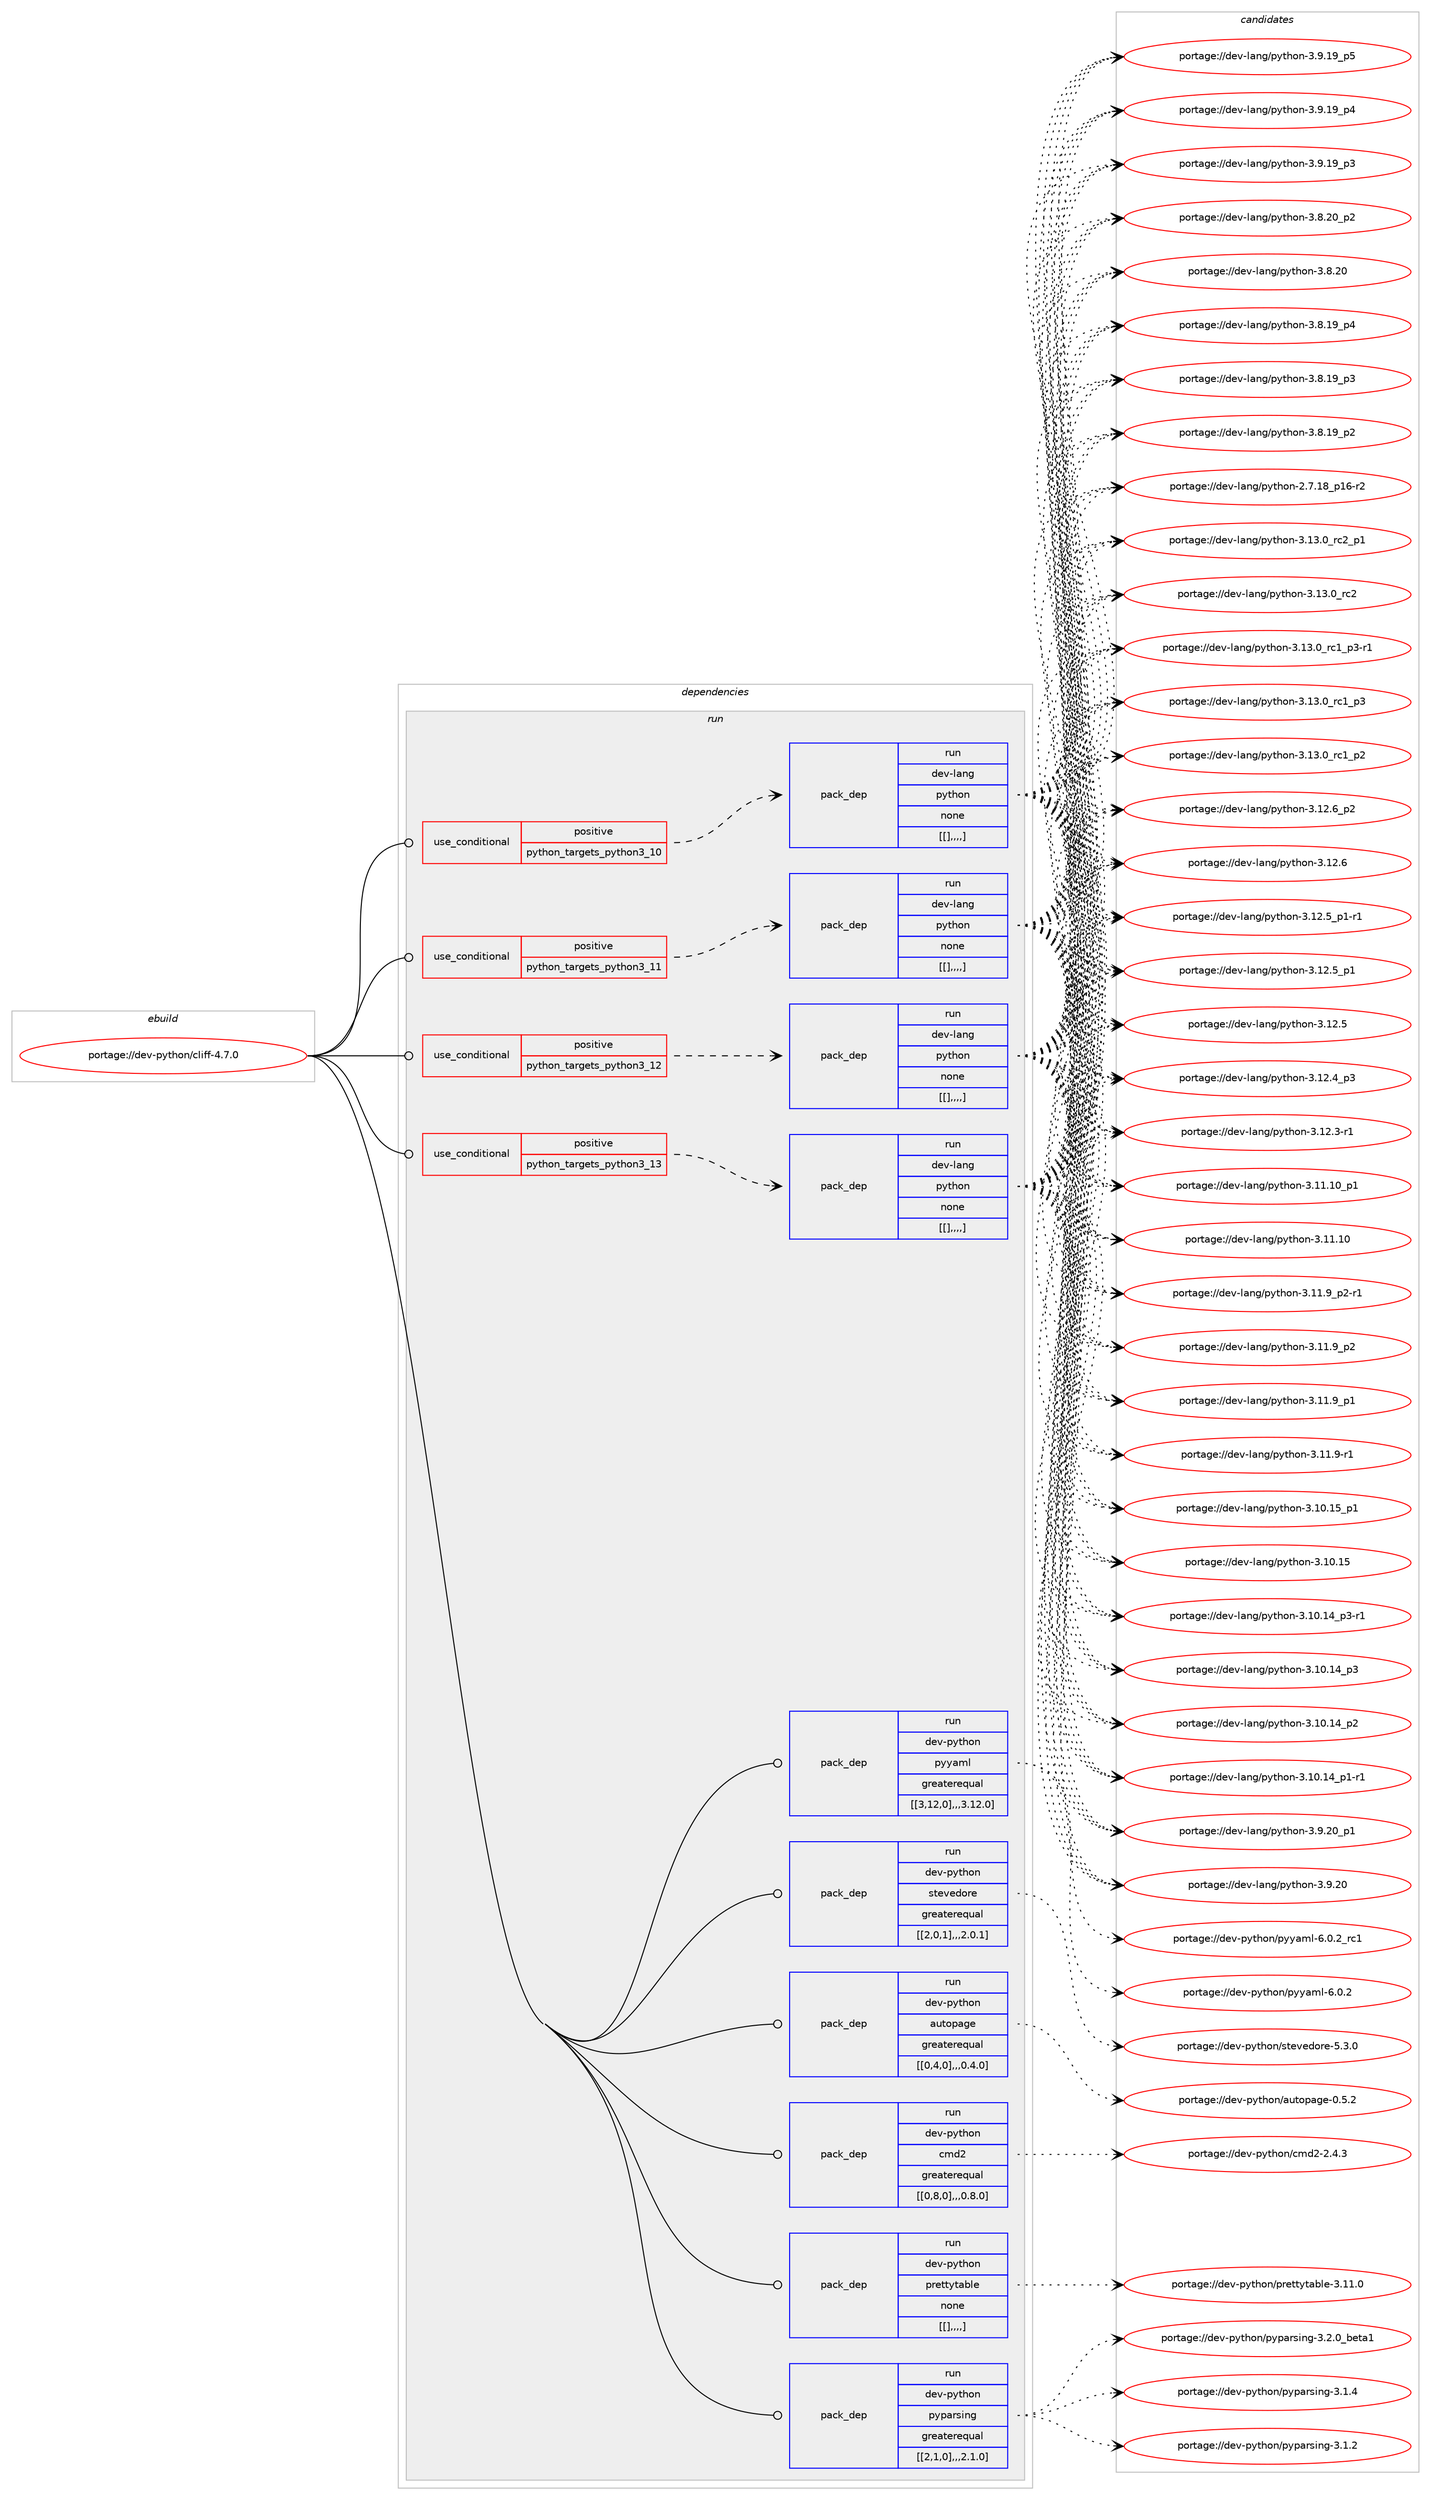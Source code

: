 digraph prolog {

# *************
# Graph options
# *************

newrank=true;
concentrate=true;
compound=true;
graph [rankdir=LR,fontname=Helvetica,fontsize=10,ranksep=1.5];#, ranksep=2.5, nodesep=0.2];
edge  [arrowhead=vee];
node  [fontname=Helvetica,fontsize=10];

# **********
# The ebuild
# **********

subgraph cluster_leftcol {
color=gray;
label=<<i>ebuild</i>>;
id [label="portage://dev-python/cliff-4.7.0", color=red, width=4, href="../dev-python/cliff-4.7.0.svg"];
}

# ****************
# The dependencies
# ****************

subgraph cluster_midcol {
color=gray;
label=<<i>dependencies</i>>;
subgraph cluster_compile {
fillcolor="#eeeeee";
style=filled;
label=<<i>compile</i>>;
}
subgraph cluster_compileandrun {
fillcolor="#eeeeee";
style=filled;
label=<<i>compile and run</i>>;
}
subgraph cluster_run {
fillcolor="#eeeeee";
style=filled;
label=<<i>run</i>>;
subgraph cond32845 {
dependency145567 [label=<<TABLE BORDER="0" CELLBORDER="1" CELLSPACING="0" CELLPADDING="4"><TR><TD ROWSPAN="3" CELLPADDING="10">use_conditional</TD></TR><TR><TD>positive</TD></TR><TR><TD>python_targets_python3_10</TD></TR></TABLE>>, shape=none, color=red];
subgraph pack111510 {
dependency145568 [label=<<TABLE BORDER="0" CELLBORDER="1" CELLSPACING="0" CELLPADDING="4" WIDTH="220"><TR><TD ROWSPAN="6" CELLPADDING="30">pack_dep</TD></TR><TR><TD WIDTH="110">run</TD></TR><TR><TD>dev-lang</TD></TR><TR><TD>python</TD></TR><TR><TD>none</TD></TR><TR><TD>[[],,,,]</TD></TR></TABLE>>, shape=none, color=blue];
}
dependency145567:e -> dependency145568:w [weight=20,style="dashed",arrowhead="vee"];
}
id:e -> dependency145567:w [weight=20,style="solid",arrowhead="odot"];
subgraph cond32846 {
dependency145569 [label=<<TABLE BORDER="0" CELLBORDER="1" CELLSPACING="0" CELLPADDING="4"><TR><TD ROWSPAN="3" CELLPADDING="10">use_conditional</TD></TR><TR><TD>positive</TD></TR><TR><TD>python_targets_python3_11</TD></TR></TABLE>>, shape=none, color=red];
subgraph pack111511 {
dependency145570 [label=<<TABLE BORDER="0" CELLBORDER="1" CELLSPACING="0" CELLPADDING="4" WIDTH="220"><TR><TD ROWSPAN="6" CELLPADDING="30">pack_dep</TD></TR><TR><TD WIDTH="110">run</TD></TR><TR><TD>dev-lang</TD></TR><TR><TD>python</TD></TR><TR><TD>none</TD></TR><TR><TD>[[],,,,]</TD></TR></TABLE>>, shape=none, color=blue];
}
dependency145569:e -> dependency145570:w [weight=20,style="dashed",arrowhead="vee"];
}
id:e -> dependency145569:w [weight=20,style="solid",arrowhead="odot"];
subgraph cond32847 {
dependency145571 [label=<<TABLE BORDER="0" CELLBORDER="1" CELLSPACING="0" CELLPADDING="4"><TR><TD ROWSPAN="3" CELLPADDING="10">use_conditional</TD></TR><TR><TD>positive</TD></TR><TR><TD>python_targets_python3_12</TD></TR></TABLE>>, shape=none, color=red];
subgraph pack111512 {
dependency145572 [label=<<TABLE BORDER="0" CELLBORDER="1" CELLSPACING="0" CELLPADDING="4" WIDTH="220"><TR><TD ROWSPAN="6" CELLPADDING="30">pack_dep</TD></TR><TR><TD WIDTH="110">run</TD></TR><TR><TD>dev-lang</TD></TR><TR><TD>python</TD></TR><TR><TD>none</TD></TR><TR><TD>[[],,,,]</TD></TR></TABLE>>, shape=none, color=blue];
}
dependency145571:e -> dependency145572:w [weight=20,style="dashed",arrowhead="vee"];
}
id:e -> dependency145571:w [weight=20,style="solid",arrowhead="odot"];
subgraph cond32848 {
dependency145573 [label=<<TABLE BORDER="0" CELLBORDER="1" CELLSPACING="0" CELLPADDING="4"><TR><TD ROWSPAN="3" CELLPADDING="10">use_conditional</TD></TR><TR><TD>positive</TD></TR><TR><TD>python_targets_python3_13</TD></TR></TABLE>>, shape=none, color=red];
subgraph pack111513 {
dependency145574 [label=<<TABLE BORDER="0" CELLBORDER="1" CELLSPACING="0" CELLPADDING="4" WIDTH="220"><TR><TD ROWSPAN="6" CELLPADDING="30">pack_dep</TD></TR><TR><TD WIDTH="110">run</TD></TR><TR><TD>dev-lang</TD></TR><TR><TD>python</TD></TR><TR><TD>none</TD></TR><TR><TD>[[],,,,]</TD></TR></TABLE>>, shape=none, color=blue];
}
dependency145573:e -> dependency145574:w [weight=20,style="dashed",arrowhead="vee"];
}
id:e -> dependency145573:w [weight=20,style="solid",arrowhead="odot"];
subgraph pack111514 {
dependency145575 [label=<<TABLE BORDER="0" CELLBORDER="1" CELLSPACING="0" CELLPADDING="4" WIDTH="220"><TR><TD ROWSPAN="6" CELLPADDING="30">pack_dep</TD></TR><TR><TD WIDTH="110">run</TD></TR><TR><TD>dev-python</TD></TR><TR><TD>autopage</TD></TR><TR><TD>greaterequal</TD></TR><TR><TD>[[0,4,0],,,0.4.0]</TD></TR></TABLE>>, shape=none, color=blue];
}
id:e -> dependency145575:w [weight=20,style="solid",arrowhead="odot"];
subgraph pack111515 {
dependency145576 [label=<<TABLE BORDER="0" CELLBORDER="1" CELLSPACING="0" CELLPADDING="4" WIDTH="220"><TR><TD ROWSPAN="6" CELLPADDING="30">pack_dep</TD></TR><TR><TD WIDTH="110">run</TD></TR><TR><TD>dev-python</TD></TR><TR><TD>cmd2</TD></TR><TR><TD>greaterequal</TD></TR><TR><TD>[[0,8,0],,,0.8.0]</TD></TR></TABLE>>, shape=none, color=blue];
}
id:e -> dependency145576:w [weight=20,style="solid",arrowhead="odot"];
subgraph pack111516 {
dependency145577 [label=<<TABLE BORDER="0" CELLBORDER="1" CELLSPACING="0" CELLPADDING="4" WIDTH="220"><TR><TD ROWSPAN="6" CELLPADDING="30">pack_dep</TD></TR><TR><TD WIDTH="110">run</TD></TR><TR><TD>dev-python</TD></TR><TR><TD>prettytable</TD></TR><TR><TD>none</TD></TR><TR><TD>[[],,,,]</TD></TR></TABLE>>, shape=none, color=blue];
}
id:e -> dependency145577:w [weight=20,style="solid",arrowhead="odot"];
subgraph pack111517 {
dependency145578 [label=<<TABLE BORDER="0" CELLBORDER="1" CELLSPACING="0" CELLPADDING="4" WIDTH="220"><TR><TD ROWSPAN="6" CELLPADDING="30">pack_dep</TD></TR><TR><TD WIDTH="110">run</TD></TR><TR><TD>dev-python</TD></TR><TR><TD>pyparsing</TD></TR><TR><TD>greaterequal</TD></TR><TR><TD>[[2,1,0],,,2.1.0]</TD></TR></TABLE>>, shape=none, color=blue];
}
id:e -> dependency145578:w [weight=20,style="solid",arrowhead="odot"];
subgraph pack111518 {
dependency145579 [label=<<TABLE BORDER="0" CELLBORDER="1" CELLSPACING="0" CELLPADDING="4" WIDTH="220"><TR><TD ROWSPAN="6" CELLPADDING="30">pack_dep</TD></TR><TR><TD WIDTH="110">run</TD></TR><TR><TD>dev-python</TD></TR><TR><TD>pyyaml</TD></TR><TR><TD>greaterequal</TD></TR><TR><TD>[[3,12,0],,,3.12.0]</TD></TR></TABLE>>, shape=none, color=blue];
}
id:e -> dependency145579:w [weight=20,style="solid",arrowhead="odot"];
subgraph pack111519 {
dependency145580 [label=<<TABLE BORDER="0" CELLBORDER="1" CELLSPACING="0" CELLPADDING="4" WIDTH="220"><TR><TD ROWSPAN="6" CELLPADDING="30">pack_dep</TD></TR><TR><TD WIDTH="110">run</TD></TR><TR><TD>dev-python</TD></TR><TR><TD>stevedore</TD></TR><TR><TD>greaterequal</TD></TR><TR><TD>[[2,0,1],,,2.0.1]</TD></TR></TABLE>>, shape=none, color=blue];
}
id:e -> dependency145580:w [weight=20,style="solid",arrowhead="odot"];
}
}

# **************
# The candidates
# **************

subgraph cluster_choices {
rank=same;
color=gray;
label=<<i>candidates</i>>;

subgraph choice111510 {
color=black;
nodesep=1;
choice100101118451089711010347112121116104111110455146495146489511499509511249 [label="portage://dev-lang/python-3.13.0_rc2_p1", color=red, width=4,href="../dev-lang/python-3.13.0_rc2_p1.svg"];
choice10010111845108971101034711212111610411111045514649514648951149950 [label="portage://dev-lang/python-3.13.0_rc2", color=red, width=4,href="../dev-lang/python-3.13.0_rc2.svg"];
choice1001011184510897110103471121211161041111104551464951464895114994995112514511449 [label="portage://dev-lang/python-3.13.0_rc1_p3-r1", color=red, width=4,href="../dev-lang/python-3.13.0_rc1_p3-r1.svg"];
choice100101118451089711010347112121116104111110455146495146489511499499511251 [label="portage://dev-lang/python-3.13.0_rc1_p3", color=red, width=4,href="../dev-lang/python-3.13.0_rc1_p3.svg"];
choice100101118451089711010347112121116104111110455146495146489511499499511250 [label="portage://dev-lang/python-3.13.0_rc1_p2", color=red, width=4,href="../dev-lang/python-3.13.0_rc1_p2.svg"];
choice100101118451089711010347112121116104111110455146495046549511250 [label="portage://dev-lang/python-3.12.6_p2", color=red, width=4,href="../dev-lang/python-3.12.6_p2.svg"];
choice10010111845108971101034711212111610411111045514649504654 [label="portage://dev-lang/python-3.12.6", color=red, width=4,href="../dev-lang/python-3.12.6.svg"];
choice1001011184510897110103471121211161041111104551464950465395112494511449 [label="portage://dev-lang/python-3.12.5_p1-r1", color=red, width=4,href="../dev-lang/python-3.12.5_p1-r1.svg"];
choice100101118451089711010347112121116104111110455146495046539511249 [label="portage://dev-lang/python-3.12.5_p1", color=red, width=4,href="../dev-lang/python-3.12.5_p1.svg"];
choice10010111845108971101034711212111610411111045514649504653 [label="portage://dev-lang/python-3.12.5", color=red, width=4,href="../dev-lang/python-3.12.5.svg"];
choice100101118451089711010347112121116104111110455146495046529511251 [label="portage://dev-lang/python-3.12.4_p3", color=red, width=4,href="../dev-lang/python-3.12.4_p3.svg"];
choice100101118451089711010347112121116104111110455146495046514511449 [label="portage://dev-lang/python-3.12.3-r1", color=red, width=4,href="../dev-lang/python-3.12.3-r1.svg"];
choice10010111845108971101034711212111610411111045514649494649489511249 [label="portage://dev-lang/python-3.11.10_p1", color=red, width=4,href="../dev-lang/python-3.11.10_p1.svg"];
choice1001011184510897110103471121211161041111104551464949464948 [label="portage://dev-lang/python-3.11.10", color=red, width=4,href="../dev-lang/python-3.11.10.svg"];
choice1001011184510897110103471121211161041111104551464949465795112504511449 [label="portage://dev-lang/python-3.11.9_p2-r1", color=red, width=4,href="../dev-lang/python-3.11.9_p2-r1.svg"];
choice100101118451089711010347112121116104111110455146494946579511250 [label="portage://dev-lang/python-3.11.9_p2", color=red, width=4,href="../dev-lang/python-3.11.9_p2.svg"];
choice100101118451089711010347112121116104111110455146494946579511249 [label="portage://dev-lang/python-3.11.9_p1", color=red, width=4,href="../dev-lang/python-3.11.9_p1.svg"];
choice100101118451089711010347112121116104111110455146494946574511449 [label="portage://dev-lang/python-3.11.9-r1", color=red, width=4,href="../dev-lang/python-3.11.9-r1.svg"];
choice10010111845108971101034711212111610411111045514649484649539511249 [label="portage://dev-lang/python-3.10.15_p1", color=red, width=4,href="../dev-lang/python-3.10.15_p1.svg"];
choice1001011184510897110103471121211161041111104551464948464953 [label="portage://dev-lang/python-3.10.15", color=red, width=4,href="../dev-lang/python-3.10.15.svg"];
choice100101118451089711010347112121116104111110455146494846495295112514511449 [label="portage://dev-lang/python-3.10.14_p3-r1", color=red, width=4,href="../dev-lang/python-3.10.14_p3-r1.svg"];
choice10010111845108971101034711212111610411111045514649484649529511251 [label="portage://dev-lang/python-3.10.14_p3", color=red, width=4,href="../dev-lang/python-3.10.14_p3.svg"];
choice10010111845108971101034711212111610411111045514649484649529511250 [label="portage://dev-lang/python-3.10.14_p2", color=red, width=4,href="../dev-lang/python-3.10.14_p2.svg"];
choice100101118451089711010347112121116104111110455146494846495295112494511449 [label="portage://dev-lang/python-3.10.14_p1-r1", color=red, width=4,href="../dev-lang/python-3.10.14_p1-r1.svg"];
choice100101118451089711010347112121116104111110455146574650489511249 [label="portage://dev-lang/python-3.9.20_p1", color=red, width=4,href="../dev-lang/python-3.9.20_p1.svg"];
choice10010111845108971101034711212111610411111045514657465048 [label="portage://dev-lang/python-3.9.20", color=red, width=4,href="../dev-lang/python-3.9.20.svg"];
choice100101118451089711010347112121116104111110455146574649579511253 [label="portage://dev-lang/python-3.9.19_p5", color=red, width=4,href="../dev-lang/python-3.9.19_p5.svg"];
choice100101118451089711010347112121116104111110455146574649579511252 [label="portage://dev-lang/python-3.9.19_p4", color=red, width=4,href="../dev-lang/python-3.9.19_p4.svg"];
choice100101118451089711010347112121116104111110455146574649579511251 [label="portage://dev-lang/python-3.9.19_p3", color=red, width=4,href="../dev-lang/python-3.9.19_p3.svg"];
choice100101118451089711010347112121116104111110455146564650489511250 [label="portage://dev-lang/python-3.8.20_p2", color=red, width=4,href="../dev-lang/python-3.8.20_p2.svg"];
choice10010111845108971101034711212111610411111045514656465048 [label="portage://dev-lang/python-3.8.20", color=red, width=4,href="../dev-lang/python-3.8.20.svg"];
choice100101118451089711010347112121116104111110455146564649579511252 [label="portage://dev-lang/python-3.8.19_p4", color=red, width=4,href="../dev-lang/python-3.8.19_p4.svg"];
choice100101118451089711010347112121116104111110455146564649579511251 [label="portage://dev-lang/python-3.8.19_p3", color=red, width=4,href="../dev-lang/python-3.8.19_p3.svg"];
choice100101118451089711010347112121116104111110455146564649579511250 [label="portage://dev-lang/python-3.8.19_p2", color=red, width=4,href="../dev-lang/python-3.8.19_p2.svg"];
choice100101118451089711010347112121116104111110455046554649569511249544511450 [label="portage://dev-lang/python-2.7.18_p16-r2", color=red, width=4,href="../dev-lang/python-2.7.18_p16-r2.svg"];
dependency145568:e -> choice100101118451089711010347112121116104111110455146495146489511499509511249:w [style=dotted,weight="100"];
dependency145568:e -> choice10010111845108971101034711212111610411111045514649514648951149950:w [style=dotted,weight="100"];
dependency145568:e -> choice1001011184510897110103471121211161041111104551464951464895114994995112514511449:w [style=dotted,weight="100"];
dependency145568:e -> choice100101118451089711010347112121116104111110455146495146489511499499511251:w [style=dotted,weight="100"];
dependency145568:e -> choice100101118451089711010347112121116104111110455146495146489511499499511250:w [style=dotted,weight="100"];
dependency145568:e -> choice100101118451089711010347112121116104111110455146495046549511250:w [style=dotted,weight="100"];
dependency145568:e -> choice10010111845108971101034711212111610411111045514649504654:w [style=dotted,weight="100"];
dependency145568:e -> choice1001011184510897110103471121211161041111104551464950465395112494511449:w [style=dotted,weight="100"];
dependency145568:e -> choice100101118451089711010347112121116104111110455146495046539511249:w [style=dotted,weight="100"];
dependency145568:e -> choice10010111845108971101034711212111610411111045514649504653:w [style=dotted,weight="100"];
dependency145568:e -> choice100101118451089711010347112121116104111110455146495046529511251:w [style=dotted,weight="100"];
dependency145568:e -> choice100101118451089711010347112121116104111110455146495046514511449:w [style=dotted,weight="100"];
dependency145568:e -> choice10010111845108971101034711212111610411111045514649494649489511249:w [style=dotted,weight="100"];
dependency145568:e -> choice1001011184510897110103471121211161041111104551464949464948:w [style=dotted,weight="100"];
dependency145568:e -> choice1001011184510897110103471121211161041111104551464949465795112504511449:w [style=dotted,weight="100"];
dependency145568:e -> choice100101118451089711010347112121116104111110455146494946579511250:w [style=dotted,weight="100"];
dependency145568:e -> choice100101118451089711010347112121116104111110455146494946579511249:w [style=dotted,weight="100"];
dependency145568:e -> choice100101118451089711010347112121116104111110455146494946574511449:w [style=dotted,weight="100"];
dependency145568:e -> choice10010111845108971101034711212111610411111045514649484649539511249:w [style=dotted,weight="100"];
dependency145568:e -> choice1001011184510897110103471121211161041111104551464948464953:w [style=dotted,weight="100"];
dependency145568:e -> choice100101118451089711010347112121116104111110455146494846495295112514511449:w [style=dotted,weight="100"];
dependency145568:e -> choice10010111845108971101034711212111610411111045514649484649529511251:w [style=dotted,weight="100"];
dependency145568:e -> choice10010111845108971101034711212111610411111045514649484649529511250:w [style=dotted,weight="100"];
dependency145568:e -> choice100101118451089711010347112121116104111110455146494846495295112494511449:w [style=dotted,weight="100"];
dependency145568:e -> choice100101118451089711010347112121116104111110455146574650489511249:w [style=dotted,weight="100"];
dependency145568:e -> choice10010111845108971101034711212111610411111045514657465048:w [style=dotted,weight="100"];
dependency145568:e -> choice100101118451089711010347112121116104111110455146574649579511253:w [style=dotted,weight="100"];
dependency145568:e -> choice100101118451089711010347112121116104111110455146574649579511252:w [style=dotted,weight="100"];
dependency145568:e -> choice100101118451089711010347112121116104111110455146574649579511251:w [style=dotted,weight="100"];
dependency145568:e -> choice100101118451089711010347112121116104111110455146564650489511250:w [style=dotted,weight="100"];
dependency145568:e -> choice10010111845108971101034711212111610411111045514656465048:w [style=dotted,weight="100"];
dependency145568:e -> choice100101118451089711010347112121116104111110455146564649579511252:w [style=dotted,weight="100"];
dependency145568:e -> choice100101118451089711010347112121116104111110455146564649579511251:w [style=dotted,weight="100"];
dependency145568:e -> choice100101118451089711010347112121116104111110455146564649579511250:w [style=dotted,weight="100"];
dependency145568:e -> choice100101118451089711010347112121116104111110455046554649569511249544511450:w [style=dotted,weight="100"];
}
subgraph choice111511 {
color=black;
nodesep=1;
choice100101118451089711010347112121116104111110455146495146489511499509511249 [label="portage://dev-lang/python-3.13.0_rc2_p1", color=red, width=4,href="../dev-lang/python-3.13.0_rc2_p1.svg"];
choice10010111845108971101034711212111610411111045514649514648951149950 [label="portage://dev-lang/python-3.13.0_rc2", color=red, width=4,href="../dev-lang/python-3.13.0_rc2.svg"];
choice1001011184510897110103471121211161041111104551464951464895114994995112514511449 [label="portage://dev-lang/python-3.13.0_rc1_p3-r1", color=red, width=4,href="../dev-lang/python-3.13.0_rc1_p3-r1.svg"];
choice100101118451089711010347112121116104111110455146495146489511499499511251 [label="portage://dev-lang/python-3.13.0_rc1_p3", color=red, width=4,href="../dev-lang/python-3.13.0_rc1_p3.svg"];
choice100101118451089711010347112121116104111110455146495146489511499499511250 [label="portage://dev-lang/python-3.13.0_rc1_p2", color=red, width=4,href="../dev-lang/python-3.13.0_rc1_p2.svg"];
choice100101118451089711010347112121116104111110455146495046549511250 [label="portage://dev-lang/python-3.12.6_p2", color=red, width=4,href="../dev-lang/python-3.12.6_p2.svg"];
choice10010111845108971101034711212111610411111045514649504654 [label="portage://dev-lang/python-3.12.6", color=red, width=4,href="../dev-lang/python-3.12.6.svg"];
choice1001011184510897110103471121211161041111104551464950465395112494511449 [label="portage://dev-lang/python-3.12.5_p1-r1", color=red, width=4,href="../dev-lang/python-3.12.5_p1-r1.svg"];
choice100101118451089711010347112121116104111110455146495046539511249 [label="portage://dev-lang/python-3.12.5_p1", color=red, width=4,href="../dev-lang/python-3.12.5_p1.svg"];
choice10010111845108971101034711212111610411111045514649504653 [label="portage://dev-lang/python-3.12.5", color=red, width=4,href="../dev-lang/python-3.12.5.svg"];
choice100101118451089711010347112121116104111110455146495046529511251 [label="portage://dev-lang/python-3.12.4_p3", color=red, width=4,href="../dev-lang/python-3.12.4_p3.svg"];
choice100101118451089711010347112121116104111110455146495046514511449 [label="portage://dev-lang/python-3.12.3-r1", color=red, width=4,href="../dev-lang/python-3.12.3-r1.svg"];
choice10010111845108971101034711212111610411111045514649494649489511249 [label="portage://dev-lang/python-3.11.10_p1", color=red, width=4,href="../dev-lang/python-3.11.10_p1.svg"];
choice1001011184510897110103471121211161041111104551464949464948 [label="portage://dev-lang/python-3.11.10", color=red, width=4,href="../dev-lang/python-3.11.10.svg"];
choice1001011184510897110103471121211161041111104551464949465795112504511449 [label="portage://dev-lang/python-3.11.9_p2-r1", color=red, width=4,href="../dev-lang/python-3.11.9_p2-r1.svg"];
choice100101118451089711010347112121116104111110455146494946579511250 [label="portage://dev-lang/python-3.11.9_p2", color=red, width=4,href="../dev-lang/python-3.11.9_p2.svg"];
choice100101118451089711010347112121116104111110455146494946579511249 [label="portage://dev-lang/python-3.11.9_p1", color=red, width=4,href="../dev-lang/python-3.11.9_p1.svg"];
choice100101118451089711010347112121116104111110455146494946574511449 [label="portage://dev-lang/python-3.11.9-r1", color=red, width=4,href="../dev-lang/python-3.11.9-r1.svg"];
choice10010111845108971101034711212111610411111045514649484649539511249 [label="portage://dev-lang/python-3.10.15_p1", color=red, width=4,href="../dev-lang/python-3.10.15_p1.svg"];
choice1001011184510897110103471121211161041111104551464948464953 [label="portage://dev-lang/python-3.10.15", color=red, width=4,href="../dev-lang/python-3.10.15.svg"];
choice100101118451089711010347112121116104111110455146494846495295112514511449 [label="portage://dev-lang/python-3.10.14_p3-r1", color=red, width=4,href="../dev-lang/python-3.10.14_p3-r1.svg"];
choice10010111845108971101034711212111610411111045514649484649529511251 [label="portage://dev-lang/python-3.10.14_p3", color=red, width=4,href="../dev-lang/python-3.10.14_p3.svg"];
choice10010111845108971101034711212111610411111045514649484649529511250 [label="portage://dev-lang/python-3.10.14_p2", color=red, width=4,href="../dev-lang/python-3.10.14_p2.svg"];
choice100101118451089711010347112121116104111110455146494846495295112494511449 [label="portage://dev-lang/python-3.10.14_p1-r1", color=red, width=4,href="../dev-lang/python-3.10.14_p1-r1.svg"];
choice100101118451089711010347112121116104111110455146574650489511249 [label="portage://dev-lang/python-3.9.20_p1", color=red, width=4,href="../dev-lang/python-3.9.20_p1.svg"];
choice10010111845108971101034711212111610411111045514657465048 [label="portage://dev-lang/python-3.9.20", color=red, width=4,href="../dev-lang/python-3.9.20.svg"];
choice100101118451089711010347112121116104111110455146574649579511253 [label="portage://dev-lang/python-3.9.19_p5", color=red, width=4,href="../dev-lang/python-3.9.19_p5.svg"];
choice100101118451089711010347112121116104111110455146574649579511252 [label="portage://dev-lang/python-3.9.19_p4", color=red, width=4,href="../dev-lang/python-3.9.19_p4.svg"];
choice100101118451089711010347112121116104111110455146574649579511251 [label="portage://dev-lang/python-3.9.19_p3", color=red, width=4,href="../dev-lang/python-3.9.19_p3.svg"];
choice100101118451089711010347112121116104111110455146564650489511250 [label="portage://dev-lang/python-3.8.20_p2", color=red, width=4,href="../dev-lang/python-3.8.20_p2.svg"];
choice10010111845108971101034711212111610411111045514656465048 [label="portage://dev-lang/python-3.8.20", color=red, width=4,href="../dev-lang/python-3.8.20.svg"];
choice100101118451089711010347112121116104111110455146564649579511252 [label="portage://dev-lang/python-3.8.19_p4", color=red, width=4,href="../dev-lang/python-3.8.19_p4.svg"];
choice100101118451089711010347112121116104111110455146564649579511251 [label="portage://dev-lang/python-3.8.19_p3", color=red, width=4,href="../dev-lang/python-3.8.19_p3.svg"];
choice100101118451089711010347112121116104111110455146564649579511250 [label="portage://dev-lang/python-3.8.19_p2", color=red, width=4,href="../dev-lang/python-3.8.19_p2.svg"];
choice100101118451089711010347112121116104111110455046554649569511249544511450 [label="portage://dev-lang/python-2.7.18_p16-r2", color=red, width=4,href="../dev-lang/python-2.7.18_p16-r2.svg"];
dependency145570:e -> choice100101118451089711010347112121116104111110455146495146489511499509511249:w [style=dotted,weight="100"];
dependency145570:e -> choice10010111845108971101034711212111610411111045514649514648951149950:w [style=dotted,weight="100"];
dependency145570:e -> choice1001011184510897110103471121211161041111104551464951464895114994995112514511449:w [style=dotted,weight="100"];
dependency145570:e -> choice100101118451089711010347112121116104111110455146495146489511499499511251:w [style=dotted,weight="100"];
dependency145570:e -> choice100101118451089711010347112121116104111110455146495146489511499499511250:w [style=dotted,weight="100"];
dependency145570:e -> choice100101118451089711010347112121116104111110455146495046549511250:w [style=dotted,weight="100"];
dependency145570:e -> choice10010111845108971101034711212111610411111045514649504654:w [style=dotted,weight="100"];
dependency145570:e -> choice1001011184510897110103471121211161041111104551464950465395112494511449:w [style=dotted,weight="100"];
dependency145570:e -> choice100101118451089711010347112121116104111110455146495046539511249:w [style=dotted,weight="100"];
dependency145570:e -> choice10010111845108971101034711212111610411111045514649504653:w [style=dotted,weight="100"];
dependency145570:e -> choice100101118451089711010347112121116104111110455146495046529511251:w [style=dotted,weight="100"];
dependency145570:e -> choice100101118451089711010347112121116104111110455146495046514511449:w [style=dotted,weight="100"];
dependency145570:e -> choice10010111845108971101034711212111610411111045514649494649489511249:w [style=dotted,weight="100"];
dependency145570:e -> choice1001011184510897110103471121211161041111104551464949464948:w [style=dotted,weight="100"];
dependency145570:e -> choice1001011184510897110103471121211161041111104551464949465795112504511449:w [style=dotted,weight="100"];
dependency145570:e -> choice100101118451089711010347112121116104111110455146494946579511250:w [style=dotted,weight="100"];
dependency145570:e -> choice100101118451089711010347112121116104111110455146494946579511249:w [style=dotted,weight="100"];
dependency145570:e -> choice100101118451089711010347112121116104111110455146494946574511449:w [style=dotted,weight="100"];
dependency145570:e -> choice10010111845108971101034711212111610411111045514649484649539511249:w [style=dotted,weight="100"];
dependency145570:e -> choice1001011184510897110103471121211161041111104551464948464953:w [style=dotted,weight="100"];
dependency145570:e -> choice100101118451089711010347112121116104111110455146494846495295112514511449:w [style=dotted,weight="100"];
dependency145570:e -> choice10010111845108971101034711212111610411111045514649484649529511251:w [style=dotted,weight="100"];
dependency145570:e -> choice10010111845108971101034711212111610411111045514649484649529511250:w [style=dotted,weight="100"];
dependency145570:e -> choice100101118451089711010347112121116104111110455146494846495295112494511449:w [style=dotted,weight="100"];
dependency145570:e -> choice100101118451089711010347112121116104111110455146574650489511249:w [style=dotted,weight="100"];
dependency145570:e -> choice10010111845108971101034711212111610411111045514657465048:w [style=dotted,weight="100"];
dependency145570:e -> choice100101118451089711010347112121116104111110455146574649579511253:w [style=dotted,weight="100"];
dependency145570:e -> choice100101118451089711010347112121116104111110455146574649579511252:w [style=dotted,weight="100"];
dependency145570:e -> choice100101118451089711010347112121116104111110455146574649579511251:w [style=dotted,weight="100"];
dependency145570:e -> choice100101118451089711010347112121116104111110455146564650489511250:w [style=dotted,weight="100"];
dependency145570:e -> choice10010111845108971101034711212111610411111045514656465048:w [style=dotted,weight="100"];
dependency145570:e -> choice100101118451089711010347112121116104111110455146564649579511252:w [style=dotted,weight="100"];
dependency145570:e -> choice100101118451089711010347112121116104111110455146564649579511251:w [style=dotted,weight="100"];
dependency145570:e -> choice100101118451089711010347112121116104111110455146564649579511250:w [style=dotted,weight="100"];
dependency145570:e -> choice100101118451089711010347112121116104111110455046554649569511249544511450:w [style=dotted,weight="100"];
}
subgraph choice111512 {
color=black;
nodesep=1;
choice100101118451089711010347112121116104111110455146495146489511499509511249 [label="portage://dev-lang/python-3.13.0_rc2_p1", color=red, width=4,href="../dev-lang/python-3.13.0_rc2_p1.svg"];
choice10010111845108971101034711212111610411111045514649514648951149950 [label="portage://dev-lang/python-3.13.0_rc2", color=red, width=4,href="../dev-lang/python-3.13.0_rc2.svg"];
choice1001011184510897110103471121211161041111104551464951464895114994995112514511449 [label="portage://dev-lang/python-3.13.0_rc1_p3-r1", color=red, width=4,href="../dev-lang/python-3.13.0_rc1_p3-r1.svg"];
choice100101118451089711010347112121116104111110455146495146489511499499511251 [label="portage://dev-lang/python-3.13.0_rc1_p3", color=red, width=4,href="../dev-lang/python-3.13.0_rc1_p3.svg"];
choice100101118451089711010347112121116104111110455146495146489511499499511250 [label="portage://dev-lang/python-3.13.0_rc1_p2", color=red, width=4,href="../dev-lang/python-3.13.0_rc1_p2.svg"];
choice100101118451089711010347112121116104111110455146495046549511250 [label="portage://dev-lang/python-3.12.6_p2", color=red, width=4,href="../dev-lang/python-3.12.6_p2.svg"];
choice10010111845108971101034711212111610411111045514649504654 [label="portage://dev-lang/python-3.12.6", color=red, width=4,href="../dev-lang/python-3.12.6.svg"];
choice1001011184510897110103471121211161041111104551464950465395112494511449 [label="portage://dev-lang/python-3.12.5_p1-r1", color=red, width=4,href="../dev-lang/python-3.12.5_p1-r1.svg"];
choice100101118451089711010347112121116104111110455146495046539511249 [label="portage://dev-lang/python-3.12.5_p1", color=red, width=4,href="../dev-lang/python-3.12.5_p1.svg"];
choice10010111845108971101034711212111610411111045514649504653 [label="portage://dev-lang/python-3.12.5", color=red, width=4,href="../dev-lang/python-3.12.5.svg"];
choice100101118451089711010347112121116104111110455146495046529511251 [label="portage://dev-lang/python-3.12.4_p3", color=red, width=4,href="../dev-lang/python-3.12.4_p3.svg"];
choice100101118451089711010347112121116104111110455146495046514511449 [label="portage://dev-lang/python-3.12.3-r1", color=red, width=4,href="../dev-lang/python-3.12.3-r1.svg"];
choice10010111845108971101034711212111610411111045514649494649489511249 [label="portage://dev-lang/python-3.11.10_p1", color=red, width=4,href="../dev-lang/python-3.11.10_p1.svg"];
choice1001011184510897110103471121211161041111104551464949464948 [label="portage://dev-lang/python-3.11.10", color=red, width=4,href="../dev-lang/python-3.11.10.svg"];
choice1001011184510897110103471121211161041111104551464949465795112504511449 [label="portage://dev-lang/python-3.11.9_p2-r1", color=red, width=4,href="../dev-lang/python-3.11.9_p2-r1.svg"];
choice100101118451089711010347112121116104111110455146494946579511250 [label="portage://dev-lang/python-3.11.9_p2", color=red, width=4,href="../dev-lang/python-3.11.9_p2.svg"];
choice100101118451089711010347112121116104111110455146494946579511249 [label="portage://dev-lang/python-3.11.9_p1", color=red, width=4,href="../dev-lang/python-3.11.9_p1.svg"];
choice100101118451089711010347112121116104111110455146494946574511449 [label="portage://dev-lang/python-3.11.9-r1", color=red, width=4,href="../dev-lang/python-3.11.9-r1.svg"];
choice10010111845108971101034711212111610411111045514649484649539511249 [label="portage://dev-lang/python-3.10.15_p1", color=red, width=4,href="../dev-lang/python-3.10.15_p1.svg"];
choice1001011184510897110103471121211161041111104551464948464953 [label="portage://dev-lang/python-3.10.15", color=red, width=4,href="../dev-lang/python-3.10.15.svg"];
choice100101118451089711010347112121116104111110455146494846495295112514511449 [label="portage://dev-lang/python-3.10.14_p3-r1", color=red, width=4,href="../dev-lang/python-3.10.14_p3-r1.svg"];
choice10010111845108971101034711212111610411111045514649484649529511251 [label="portage://dev-lang/python-3.10.14_p3", color=red, width=4,href="../dev-lang/python-3.10.14_p3.svg"];
choice10010111845108971101034711212111610411111045514649484649529511250 [label="portage://dev-lang/python-3.10.14_p2", color=red, width=4,href="../dev-lang/python-3.10.14_p2.svg"];
choice100101118451089711010347112121116104111110455146494846495295112494511449 [label="portage://dev-lang/python-3.10.14_p1-r1", color=red, width=4,href="../dev-lang/python-3.10.14_p1-r1.svg"];
choice100101118451089711010347112121116104111110455146574650489511249 [label="portage://dev-lang/python-3.9.20_p1", color=red, width=4,href="../dev-lang/python-3.9.20_p1.svg"];
choice10010111845108971101034711212111610411111045514657465048 [label="portage://dev-lang/python-3.9.20", color=red, width=4,href="../dev-lang/python-3.9.20.svg"];
choice100101118451089711010347112121116104111110455146574649579511253 [label="portage://dev-lang/python-3.9.19_p5", color=red, width=4,href="../dev-lang/python-3.9.19_p5.svg"];
choice100101118451089711010347112121116104111110455146574649579511252 [label="portage://dev-lang/python-3.9.19_p4", color=red, width=4,href="../dev-lang/python-3.9.19_p4.svg"];
choice100101118451089711010347112121116104111110455146574649579511251 [label="portage://dev-lang/python-3.9.19_p3", color=red, width=4,href="../dev-lang/python-3.9.19_p3.svg"];
choice100101118451089711010347112121116104111110455146564650489511250 [label="portage://dev-lang/python-3.8.20_p2", color=red, width=4,href="../dev-lang/python-3.8.20_p2.svg"];
choice10010111845108971101034711212111610411111045514656465048 [label="portage://dev-lang/python-3.8.20", color=red, width=4,href="../dev-lang/python-3.8.20.svg"];
choice100101118451089711010347112121116104111110455146564649579511252 [label="portage://dev-lang/python-3.8.19_p4", color=red, width=4,href="../dev-lang/python-3.8.19_p4.svg"];
choice100101118451089711010347112121116104111110455146564649579511251 [label="portage://dev-lang/python-3.8.19_p3", color=red, width=4,href="../dev-lang/python-3.8.19_p3.svg"];
choice100101118451089711010347112121116104111110455146564649579511250 [label="portage://dev-lang/python-3.8.19_p2", color=red, width=4,href="../dev-lang/python-3.8.19_p2.svg"];
choice100101118451089711010347112121116104111110455046554649569511249544511450 [label="portage://dev-lang/python-2.7.18_p16-r2", color=red, width=4,href="../dev-lang/python-2.7.18_p16-r2.svg"];
dependency145572:e -> choice100101118451089711010347112121116104111110455146495146489511499509511249:w [style=dotted,weight="100"];
dependency145572:e -> choice10010111845108971101034711212111610411111045514649514648951149950:w [style=dotted,weight="100"];
dependency145572:e -> choice1001011184510897110103471121211161041111104551464951464895114994995112514511449:w [style=dotted,weight="100"];
dependency145572:e -> choice100101118451089711010347112121116104111110455146495146489511499499511251:w [style=dotted,weight="100"];
dependency145572:e -> choice100101118451089711010347112121116104111110455146495146489511499499511250:w [style=dotted,weight="100"];
dependency145572:e -> choice100101118451089711010347112121116104111110455146495046549511250:w [style=dotted,weight="100"];
dependency145572:e -> choice10010111845108971101034711212111610411111045514649504654:w [style=dotted,weight="100"];
dependency145572:e -> choice1001011184510897110103471121211161041111104551464950465395112494511449:w [style=dotted,weight="100"];
dependency145572:e -> choice100101118451089711010347112121116104111110455146495046539511249:w [style=dotted,weight="100"];
dependency145572:e -> choice10010111845108971101034711212111610411111045514649504653:w [style=dotted,weight="100"];
dependency145572:e -> choice100101118451089711010347112121116104111110455146495046529511251:w [style=dotted,weight="100"];
dependency145572:e -> choice100101118451089711010347112121116104111110455146495046514511449:w [style=dotted,weight="100"];
dependency145572:e -> choice10010111845108971101034711212111610411111045514649494649489511249:w [style=dotted,weight="100"];
dependency145572:e -> choice1001011184510897110103471121211161041111104551464949464948:w [style=dotted,weight="100"];
dependency145572:e -> choice1001011184510897110103471121211161041111104551464949465795112504511449:w [style=dotted,weight="100"];
dependency145572:e -> choice100101118451089711010347112121116104111110455146494946579511250:w [style=dotted,weight="100"];
dependency145572:e -> choice100101118451089711010347112121116104111110455146494946579511249:w [style=dotted,weight="100"];
dependency145572:e -> choice100101118451089711010347112121116104111110455146494946574511449:w [style=dotted,weight="100"];
dependency145572:e -> choice10010111845108971101034711212111610411111045514649484649539511249:w [style=dotted,weight="100"];
dependency145572:e -> choice1001011184510897110103471121211161041111104551464948464953:w [style=dotted,weight="100"];
dependency145572:e -> choice100101118451089711010347112121116104111110455146494846495295112514511449:w [style=dotted,weight="100"];
dependency145572:e -> choice10010111845108971101034711212111610411111045514649484649529511251:w [style=dotted,weight="100"];
dependency145572:e -> choice10010111845108971101034711212111610411111045514649484649529511250:w [style=dotted,weight="100"];
dependency145572:e -> choice100101118451089711010347112121116104111110455146494846495295112494511449:w [style=dotted,weight="100"];
dependency145572:e -> choice100101118451089711010347112121116104111110455146574650489511249:w [style=dotted,weight="100"];
dependency145572:e -> choice10010111845108971101034711212111610411111045514657465048:w [style=dotted,weight="100"];
dependency145572:e -> choice100101118451089711010347112121116104111110455146574649579511253:w [style=dotted,weight="100"];
dependency145572:e -> choice100101118451089711010347112121116104111110455146574649579511252:w [style=dotted,weight="100"];
dependency145572:e -> choice100101118451089711010347112121116104111110455146574649579511251:w [style=dotted,weight="100"];
dependency145572:e -> choice100101118451089711010347112121116104111110455146564650489511250:w [style=dotted,weight="100"];
dependency145572:e -> choice10010111845108971101034711212111610411111045514656465048:w [style=dotted,weight="100"];
dependency145572:e -> choice100101118451089711010347112121116104111110455146564649579511252:w [style=dotted,weight="100"];
dependency145572:e -> choice100101118451089711010347112121116104111110455146564649579511251:w [style=dotted,weight="100"];
dependency145572:e -> choice100101118451089711010347112121116104111110455146564649579511250:w [style=dotted,weight="100"];
dependency145572:e -> choice100101118451089711010347112121116104111110455046554649569511249544511450:w [style=dotted,weight="100"];
}
subgraph choice111513 {
color=black;
nodesep=1;
choice100101118451089711010347112121116104111110455146495146489511499509511249 [label="portage://dev-lang/python-3.13.0_rc2_p1", color=red, width=4,href="../dev-lang/python-3.13.0_rc2_p1.svg"];
choice10010111845108971101034711212111610411111045514649514648951149950 [label="portage://dev-lang/python-3.13.0_rc2", color=red, width=4,href="../dev-lang/python-3.13.0_rc2.svg"];
choice1001011184510897110103471121211161041111104551464951464895114994995112514511449 [label="portage://dev-lang/python-3.13.0_rc1_p3-r1", color=red, width=4,href="../dev-lang/python-3.13.0_rc1_p3-r1.svg"];
choice100101118451089711010347112121116104111110455146495146489511499499511251 [label="portage://dev-lang/python-3.13.0_rc1_p3", color=red, width=4,href="../dev-lang/python-3.13.0_rc1_p3.svg"];
choice100101118451089711010347112121116104111110455146495146489511499499511250 [label="portage://dev-lang/python-3.13.0_rc1_p2", color=red, width=4,href="../dev-lang/python-3.13.0_rc1_p2.svg"];
choice100101118451089711010347112121116104111110455146495046549511250 [label="portage://dev-lang/python-3.12.6_p2", color=red, width=4,href="../dev-lang/python-3.12.6_p2.svg"];
choice10010111845108971101034711212111610411111045514649504654 [label="portage://dev-lang/python-3.12.6", color=red, width=4,href="../dev-lang/python-3.12.6.svg"];
choice1001011184510897110103471121211161041111104551464950465395112494511449 [label="portage://dev-lang/python-3.12.5_p1-r1", color=red, width=4,href="../dev-lang/python-3.12.5_p1-r1.svg"];
choice100101118451089711010347112121116104111110455146495046539511249 [label="portage://dev-lang/python-3.12.5_p1", color=red, width=4,href="../dev-lang/python-3.12.5_p1.svg"];
choice10010111845108971101034711212111610411111045514649504653 [label="portage://dev-lang/python-3.12.5", color=red, width=4,href="../dev-lang/python-3.12.5.svg"];
choice100101118451089711010347112121116104111110455146495046529511251 [label="portage://dev-lang/python-3.12.4_p3", color=red, width=4,href="../dev-lang/python-3.12.4_p3.svg"];
choice100101118451089711010347112121116104111110455146495046514511449 [label="portage://dev-lang/python-3.12.3-r1", color=red, width=4,href="../dev-lang/python-3.12.3-r1.svg"];
choice10010111845108971101034711212111610411111045514649494649489511249 [label="portage://dev-lang/python-3.11.10_p1", color=red, width=4,href="../dev-lang/python-3.11.10_p1.svg"];
choice1001011184510897110103471121211161041111104551464949464948 [label="portage://dev-lang/python-3.11.10", color=red, width=4,href="../dev-lang/python-3.11.10.svg"];
choice1001011184510897110103471121211161041111104551464949465795112504511449 [label="portage://dev-lang/python-3.11.9_p2-r1", color=red, width=4,href="../dev-lang/python-3.11.9_p2-r1.svg"];
choice100101118451089711010347112121116104111110455146494946579511250 [label="portage://dev-lang/python-3.11.9_p2", color=red, width=4,href="../dev-lang/python-3.11.9_p2.svg"];
choice100101118451089711010347112121116104111110455146494946579511249 [label="portage://dev-lang/python-3.11.9_p1", color=red, width=4,href="../dev-lang/python-3.11.9_p1.svg"];
choice100101118451089711010347112121116104111110455146494946574511449 [label="portage://dev-lang/python-3.11.9-r1", color=red, width=4,href="../dev-lang/python-3.11.9-r1.svg"];
choice10010111845108971101034711212111610411111045514649484649539511249 [label="portage://dev-lang/python-3.10.15_p1", color=red, width=4,href="../dev-lang/python-3.10.15_p1.svg"];
choice1001011184510897110103471121211161041111104551464948464953 [label="portage://dev-lang/python-3.10.15", color=red, width=4,href="../dev-lang/python-3.10.15.svg"];
choice100101118451089711010347112121116104111110455146494846495295112514511449 [label="portage://dev-lang/python-3.10.14_p3-r1", color=red, width=4,href="../dev-lang/python-3.10.14_p3-r1.svg"];
choice10010111845108971101034711212111610411111045514649484649529511251 [label="portage://dev-lang/python-3.10.14_p3", color=red, width=4,href="../dev-lang/python-3.10.14_p3.svg"];
choice10010111845108971101034711212111610411111045514649484649529511250 [label="portage://dev-lang/python-3.10.14_p2", color=red, width=4,href="../dev-lang/python-3.10.14_p2.svg"];
choice100101118451089711010347112121116104111110455146494846495295112494511449 [label="portage://dev-lang/python-3.10.14_p1-r1", color=red, width=4,href="../dev-lang/python-3.10.14_p1-r1.svg"];
choice100101118451089711010347112121116104111110455146574650489511249 [label="portage://dev-lang/python-3.9.20_p1", color=red, width=4,href="../dev-lang/python-3.9.20_p1.svg"];
choice10010111845108971101034711212111610411111045514657465048 [label="portage://dev-lang/python-3.9.20", color=red, width=4,href="../dev-lang/python-3.9.20.svg"];
choice100101118451089711010347112121116104111110455146574649579511253 [label="portage://dev-lang/python-3.9.19_p5", color=red, width=4,href="../dev-lang/python-3.9.19_p5.svg"];
choice100101118451089711010347112121116104111110455146574649579511252 [label="portage://dev-lang/python-3.9.19_p4", color=red, width=4,href="../dev-lang/python-3.9.19_p4.svg"];
choice100101118451089711010347112121116104111110455146574649579511251 [label="portage://dev-lang/python-3.9.19_p3", color=red, width=4,href="../dev-lang/python-3.9.19_p3.svg"];
choice100101118451089711010347112121116104111110455146564650489511250 [label="portage://dev-lang/python-3.8.20_p2", color=red, width=4,href="../dev-lang/python-3.8.20_p2.svg"];
choice10010111845108971101034711212111610411111045514656465048 [label="portage://dev-lang/python-3.8.20", color=red, width=4,href="../dev-lang/python-3.8.20.svg"];
choice100101118451089711010347112121116104111110455146564649579511252 [label="portage://dev-lang/python-3.8.19_p4", color=red, width=4,href="../dev-lang/python-3.8.19_p4.svg"];
choice100101118451089711010347112121116104111110455146564649579511251 [label="portage://dev-lang/python-3.8.19_p3", color=red, width=4,href="../dev-lang/python-3.8.19_p3.svg"];
choice100101118451089711010347112121116104111110455146564649579511250 [label="portage://dev-lang/python-3.8.19_p2", color=red, width=4,href="../dev-lang/python-3.8.19_p2.svg"];
choice100101118451089711010347112121116104111110455046554649569511249544511450 [label="portage://dev-lang/python-2.7.18_p16-r2", color=red, width=4,href="../dev-lang/python-2.7.18_p16-r2.svg"];
dependency145574:e -> choice100101118451089711010347112121116104111110455146495146489511499509511249:w [style=dotted,weight="100"];
dependency145574:e -> choice10010111845108971101034711212111610411111045514649514648951149950:w [style=dotted,weight="100"];
dependency145574:e -> choice1001011184510897110103471121211161041111104551464951464895114994995112514511449:w [style=dotted,weight="100"];
dependency145574:e -> choice100101118451089711010347112121116104111110455146495146489511499499511251:w [style=dotted,weight="100"];
dependency145574:e -> choice100101118451089711010347112121116104111110455146495146489511499499511250:w [style=dotted,weight="100"];
dependency145574:e -> choice100101118451089711010347112121116104111110455146495046549511250:w [style=dotted,weight="100"];
dependency145574:e -> choice10010111845108971101034711212111610411111045514649504654:w [style=dotted,weight="100"];
dependency145574:e -> choice1001011184510897110103471121211161041111104551464950465395112494511449:w [style=dotted,weight="100"];
dependency145574:e -> choice100101118451089711010347112121116104111110455146495046539511249:w [style=dotted,weight="100"];
dependency145574:e -> choice10010111845108971101034711212111610411111045514649504653:w [style=dotted,weight="100"];
dependency145574:e -> choice100101118451089711010347112121116104111110455146495046529511251:w [style=dotted,weight="100"];
dependency145574:e -> choice100101118451089711010347112121116104111110455146495046514511449:w [style=dotted,weight="100"];
dependency145574:e -> choice10010111845108971101034711212111610411111045514649494649489511249:w [style=dotted,weight="100"];
dependency145574:e -> choice1001011184510897110103471121211161041111104551464949464948:w [style=dotted,weight="100"];
dependency145574:e -> choice1001011184510897110103471121211161041111104551464949465795112504511449:w [style=dotted,weight="100"];
dependency145574:e -> choice100101118451089711010347112121116104111110455146494946579511250:w [style=dotted,weight="100"];
dependency145574:e -> choice100101118451089711010347112121116104111110455146494946579511249:w [style=dotted,weight="100"];
dependency145574:e -> choice100101118451089711010347112121116104111110455146494946574511449:w [style=dotted,weight="100"];
dependency145574:e -> choice10010111845108971101034711212111610411111045514649484649539511249:w [style=dotted,weight="100"];
dependency145574:e -> choice1001011184510897110103471121211161041111104551464948464953:w [style=dotted,weight="100"];
dependency145574:e -> choice100101118451089711010347112121116104111110455146494846495295112514511449:w [style=dotted,weight="100"];
dependency145574:e -> choice10010111845108971101034711212111610411111045514649484649529511251:w [style=dotted,weight="100"];
dependency145574:e -> choice10010111845108971101034711212111610411111045514649484649529511250:w [style=dotted,weight="100"];
dependency145574:e -> choice100101118451089711010347112121116104111110455146494846495295112494511449:w [style=dotted,weight="100"];
dependency145574:e -> choice100101118451089711010347112121116104111110455146574650489511249:w [style=dotted,weight="100"];
dependency145574:e -> choice10010111845108971101034711212111610411111045514657465048:w [style=dotted,weight="100"];
dependency145574:e -> choice100101118451089711010347112121116104111110455146574649579511253:w [style=dotted,weight="100"];
dependency145574:e -> choice100101118451089711010347112121116104111110455146574649579511252:w [style=dotted,weight="100"];
dependency145574:e -> choice100101118451089711010347112121116104111110455146574649579511251:w [style=dotted,weight="100"];
dependency145574:e -> choice100101118451089711010347112121116104111110455146564650489511250:w [style=dotted,weight="100"];
dependency145574:e -> choice10010111845108971101034711212111610411111045514656465048:w [style=dotted,weight="100"];
dependency145574:e -> choice100101118451089711010347112121116104111110455146564649579511252:w [style=dotted,weight="100"];
dependency145574:e -> choice100101118451089711010347112121116104111110455146564649579511251:w [style=dotted,weight="100"];
dependency145574:e -> choice100101118451089711010347112121116104111110455146564649579511250:w [style=dotted,weight="100"];
dependency145574:e -> choice100101118451089711010347112121116104111110455046554649569511249544511450:w [style=dotted,weight="100"];
}
subgraph choice111514 {
color=black;
nodesep=1;
choice10010111845112121116104111110479711711611111297103101454846534650 [label="portage://dev-python/autopage-0.5.2", color=red, width=4,href="../dev-python/autopage-0.5.2.svg"];
dependency145575:e -> choice10010111845112121116104111110479711711611111297103101454846534650:w [style=dotted,weight="100"];
}
subgraph choice111515 {
color=black;
nodesep=1;
choice10010111845112121116104111110479910910050455046524651 [label="portage://dev-python/cmd2-2.4.3", color=red, width=4,href="../dev-python/cmd2-2.4.3.svg"];
dependency145576:e -> choice10010111845112121116104111110479910910050455046524651:w [style=dotted,weight="100"];
}
subgraph choice111516 {
color=black;
nodesep=1;
choice1001011184511212111610411111047112114101116116121116979810810145514649494648 [label="portage://dev-python/prettytable-3.11.0", color=red, width=4,href="../dev-python/prettytable-3.11.0.svg"];
dependency145577:e -> choice1001011184511212111610411111047112114101116116121116979810810145514649494648:w [style=dotted,weight="100"];
}
subgraph choice111517 {
color=black;
nodesep=1;
choice10010111845112121116104111110471121211129711411510511010345514650464895981011169749 [label="portage://dev-python/pyparsing-3.2.0_beta1", color=red, width=4,href="../dev-python/pyparsing-3.2.0_beta1.svg"];
choice100101118451121211161041111104711212111297114115105110103455146494652 [label="portage://dev-python/pyparsing-3.1.4", color=red, width=4,href="../dev-python/pyparsing-3.1.4.svg"];
choice100101118451121211161041111104711212111297114115105110103455146494650 [label="portage://dev-python/pyparsing-3.1.2", color=red, width=4,href="../dev-python/pyparsing-3.1.2.svg"];
dependency145578:e -> choice10010111845112121116104111110471121211129711411510511010345514650464895981011169749:w [style=dotted,weight="100"];
dependency145578:e -> choice100101118451121211161041111104711212111297114115105110103455146494652:w [style=dotted,weight="100"];
dependency145578:e -> choice100101118451121211161041111104711212111297114115105110103455146494650:w [style=dotted,weight="100"];
}
subgraph choice111518 {
color=black;
nodesep=1;
choice100101118451121211161041111104711212112197109108455446484650951149949 [label="portage://dev-python/pyyaml-6.0.2_rc1", color=red, width=4,href="../dev-python/pyyaml-6.0.2_rc1.svg"];
choice100101118451121211161041111104711212112197109108455446484650 [label="portage://dev-python/pyyaml-6.0.2", color=red, width=4,href="../dev-python/pyyaml-6.0.2.svg"];
dependency145579:e -> choice100101118451121211161041111104711212112197109108455446484650951149949:w [style=dotted,weight="100"];
dependency145579:e -> choice100101118451121211161041111104711212112197109108455446484650:w [style=dotted,weight="100"];
}
subgraph choice111519 {
color=black;
nodesep=1;
choice1001011184511212111610411111047115116101118101100111114101455346514648 [label="portage://dev-python/stevedore-5.3.0", color=red, width=4,href="../dev-python/stevedore-5.3.0.svg"];
dependency145580:e -> choice1001011184511212111610411111047115116101118101100111114101455346514648:w [style=dotted,weight="100"];
}
}

}
